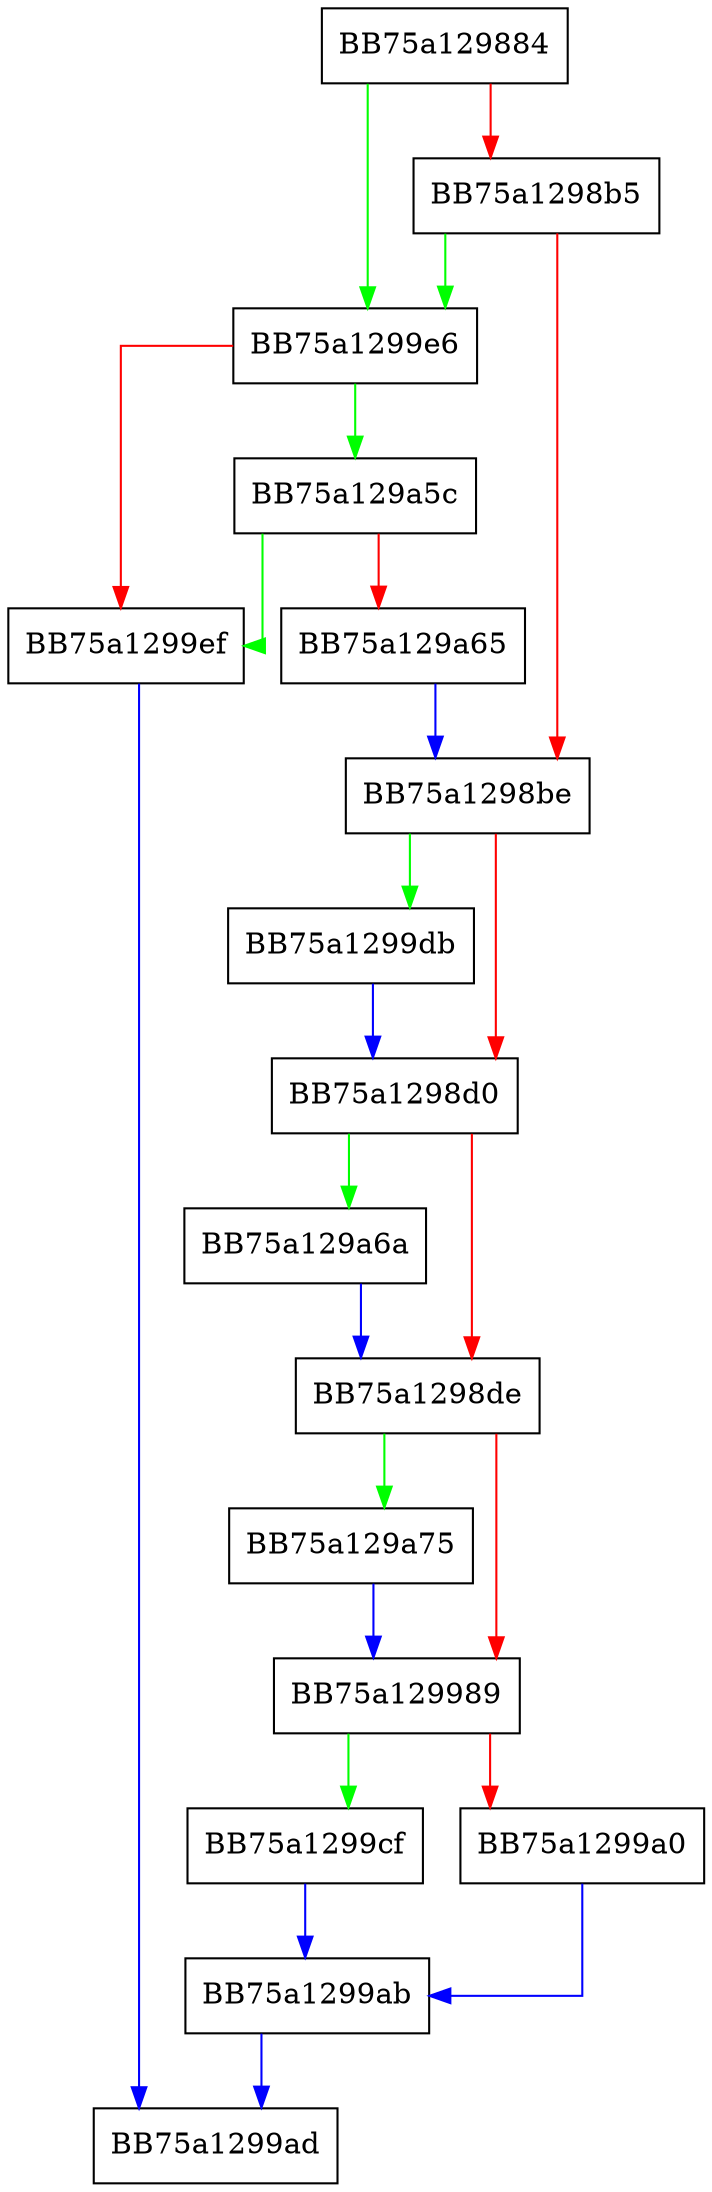 digraph parse_alt {
  node [shape="box"];
  graph [splines=ortho];
  BB75a129884 -> BB75a1299e6 [color="green"];
  BB75a129884 -> BB75a1298b5 [color="red"];
  BB75a1298b5 -> BB75a1299e6 [color="green"];
  BB75a1298b5 -> BB75a1298be [color="red"];
  BB75a1298be -> BB75a1299db [color="green"];
  BB75a1298be -> BB75a1298d0 [color="red"];
  BB75a1298d0 -> BB75a129a6a [color="green"];
  BB75a1298d0 -> BB75a1298de [color="red"];
  BB75a1298de -> BB75a129a75 [color="green"];
  BB75a1298de -> BB75a129989 [color="red"];
  BB75a129989 -> BB75a1299cf [color="green"];
  BB75a129989 -> BB75a1299a0 [color="red"];
  BB75a1299a0 -> BB75a1299ab [color="blue"];
  BB75a1299ab -> BB75a1299ad [color="blue"];
  BB75a1299cf -> BB75a1299ab [color="blue"];
  BB75a1299db -> BB75a1298d0 [color="blue"];
  BB75a1299e6 -> BB75a129a5c [color="green"];
  BB75a1299e6 -> BB75a1299ef [color="red"];
  BB75a1299ef -> BB75a1299ad [color="blue"];
  BB75a129a5c -> BB75a1299ef [color="green"];
  BB75a129a5c -> BB75a129a65 [color="red"];
  BB75a129a65 -> BB75a1298be [color="blue"];
  BB75a129a6a -> BB75a1298de [color="blue"];
  BB75a129a75 -> BB75a129989 [color="blue"];
}